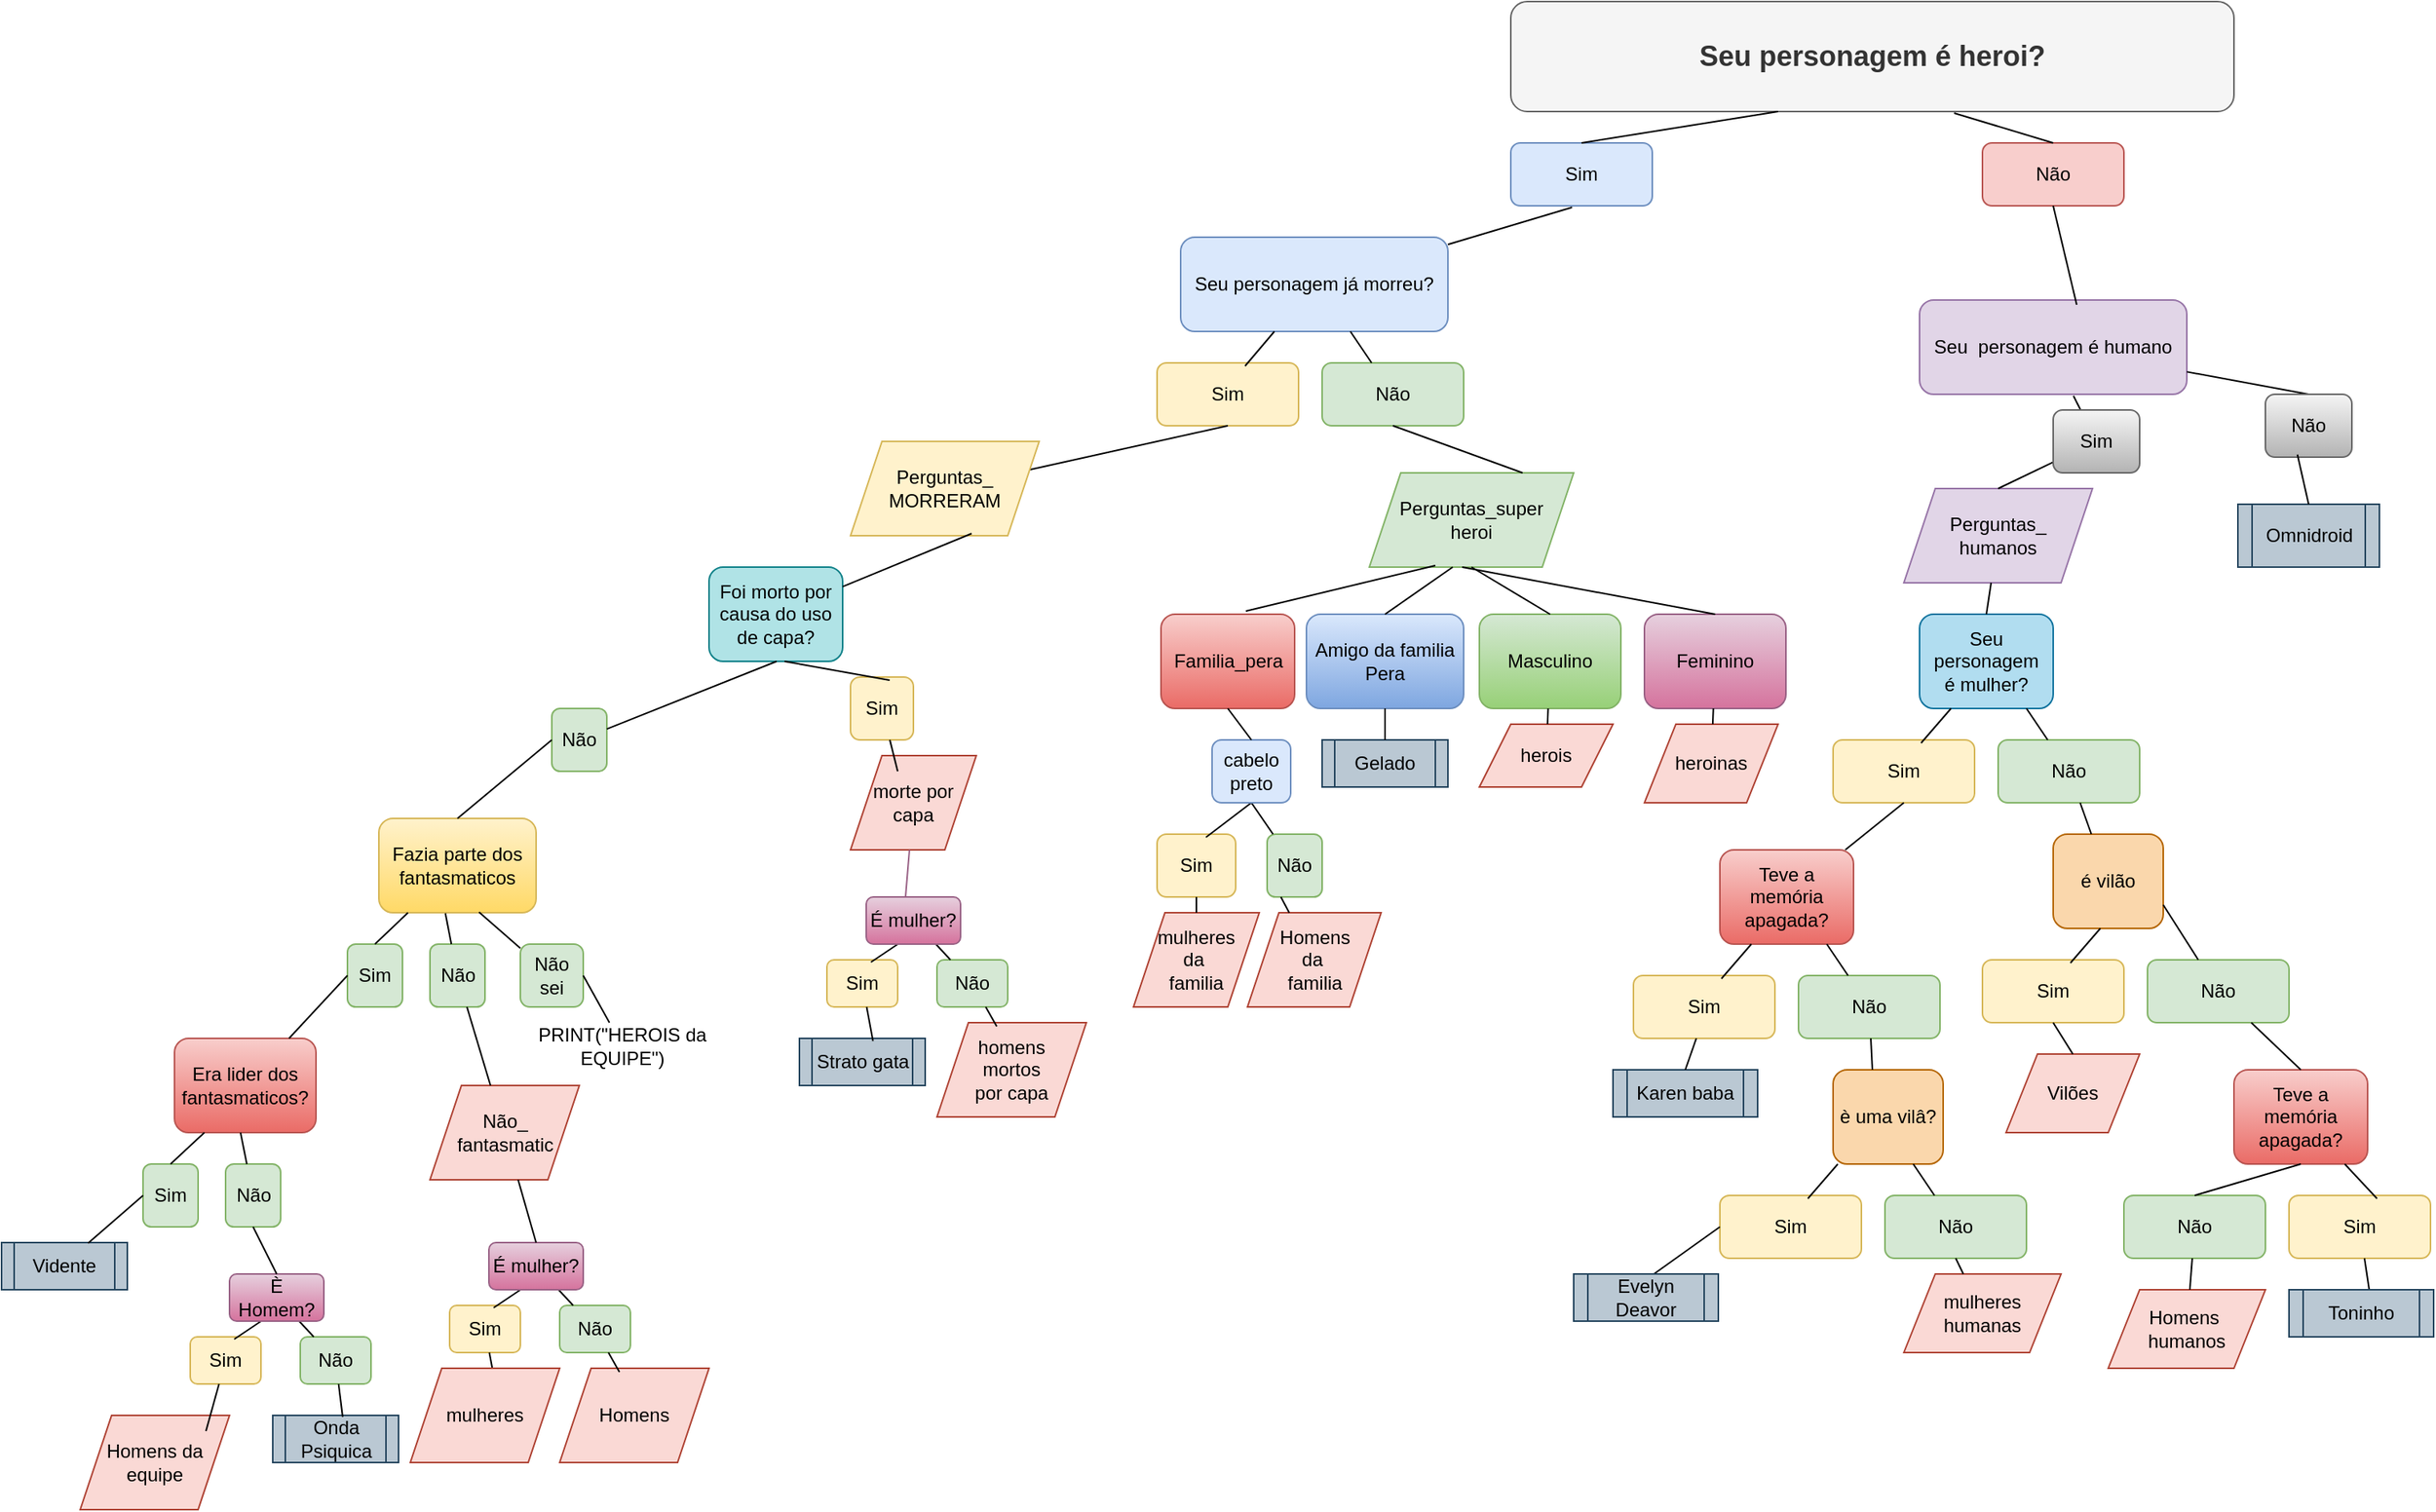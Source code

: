 <mxfile version="22.1.11" type="device">
  <diagram name="Page-1" id="yB_QhblmSE4UEMxLMI4U">
    <mxGraphModel dx="1724" dy="496" grid="1" gridSize="10" guides="1" tooltips="1" connect="1" arrows="1" fold="1" page="1" pageScale="1" pageWidth="850" pageHeight="1100" math="0" shadow="0">
      <root>
        <mxCell id="0" />
        <mxCell id="1" parent="0" />
        <mxCell id="_iIOO6hCiXQxucpZOUNH-1" value="&lt;b&gt;&lt;font style=&quot;font-size: 18px;&quot;&gt;Seu personagem é heroi?&lt;/font&gt;&lt;/b&gt;" style="rounded=1;whiteSpace=wrap;html=1;fillColor=#f5f5f5;strokeColor=#666666;fontColor=#333333;" parent="1" vertex="1">
          <mxGeometry x="250" y="30" width="460" height="70" as="geometry" />
        </mxCell>
        <mxCell id="_iIOO6hCiXQxucpZOUNH-2" value="Sim" style="rounded=1;whiteSpace=wrap;html=1;fillColor=#dae8fc;strokeColor=#6c8ebf;" parent="1" vertex="1">
          <mxGeometry x="250" y="120" width="90" height="40" as="geometry" />
        </mxCell>
        <mxCell id="_iIOO6hCiXQxucpZOUNH-4" value="" style="endArrow=none;html=1;rounded=0;exitX=0.5;exitY=0;exitDx=0;exitDy=0;" parent="1" edge="1" source="_iIOO6hCiXQxucpZOUNH-2">
          <mxGeometry width="50" height="50" relative="1" as="geometry">
            <mxPoint x="370" y="150" as="sourcePoint" />
            <mxPoint x="420" y="100" as="targetPoint" />
          </mxGeometry>
        </mxCell>
        <mxCell id="_iIOO6hCiXQxucpZOUNH-5" value="Não" style="rounded=1;whiteSpace=wrap;html=1;fillColor=#f8cecc;strokeColor=#b85450;" parent="1" vertex="1">
          <mxGeometry x="550" y="120" width="90" height="40" as="geometry" />
        </mxCell>
        <mxCell id="_iIOO6hCiXQxucpZOUNH-6" value="" style="endArrow=none;html=1;rounded=0;entryX=0.613;entryY=1.014;entryDx=0;entryDy=0;entryPerimeter=0;exitX=0.5;exitY=0;exitDx=0;exitDy=0;" parent="1" target="_iIOO6hCiXQxucpZOUNH-1" edge="1" source="_iIOO6hCiXQxucpZOUNH-5">
          <mxGeometry width="50" height="50" relative="1" as="geometry">
            <mxPoint x="640" y="150" as="sourcePoint" />
            <mxPoint x="569.999" y="90" as="targetPoint" />
          </mxGeometry>
        </mxCell>
        <mxCell id="_iIOO6hCiXQxucpZOUNH-7" value="Seu personagem já morreu?" style="rounded=1;whiteSpace=wrap;html=1;fillColor=#dae8fc;strokeColor=#6c8ebf;" parent="1" vertex="1">
          <mxGeometry x="40" y="180" width="170" height="60" as="geometry" />
        </mxCell>
        <mxCell id="_iIOO6hCiXQxucpZOUNH-13" value="Sim" style="rounded=1;whiteSpace=wrap;html=1;fillColor=#fff2cc;strokeColor=#d6b656;" parent="1" vertex="1">
          <mxGeometry x="25" y="260" width="90" height="40" as="geometry" />
        </mxCell>
        <mxCell id="_iIOO6hCiXQxucpZOUNH-14" value="" style="endArrow=none;html=1;rounded=0;exitX=0.622;exitY=0.05;exitDx=0;exitDy=0;exitPerimeter=0;" parent="1" edge="1" target="_iIOO6hCiXQxucpZOUNH-7" source="_iIOO6hCiXQxucpZOUNH-13">
          <mxGeometry width="50" height="50" relative="1" as="geometry">
            <mxPoint x="120" y="360" as="sourcePoint" />
            <mxPoint x="170" y="310" as="targetPoint" />
          </mxGeometry>
        </mxCell>
        <mxCell id="_iIOO6hCiXQxucpZOUNH-15" value="Não" style="rounded=1;whiteSpace=wrap;html=1;fillColor=#d5e8d4;strokeColor=#82b366;" parent="1" vertex="1">
          <mxGeometry x="130" y="260" width="90" height="40" as="geometry" />
        </mxCell>
        <mxCell id="_iIOO6hCiXQxucpZOUNH-16" value="" style="endArrow=none;html=1;rounded=0;entryX=0.635;entryY=1;entryDx=0;entryDy=0;entryPerimeter=0;" parent="1" edge="1" target="_iIOO6hCiXQxucpZOUNH-7" source="_iIOO6hCiXQxucpZOUNH-15">
          <mxGeometry width="50" height="50" relative="1" as="geometry">
            <mxPoint x="280" y="360" as="sourcePoint" />
            <mxPoint x="204" y="310" as="targetPoint" />
          </mxGeometry>
        </mxCell>
        <mxCell id="_iIOO6hCiXQxucpZOUNH-18" value="" style="endArrow=none;html=1;rounded=0;entryX=0.433;entryY=1.025;entryDx=0;entryDy=0;entryPerimeter=0;" parent="1" target="_iIOO6hCiXQxucpZOUNH-2" edge="1" source="_iIOO6hCiXQxucpZOUNH-7">
          <mxGeometry width="50" height="50" relative="1" as="geometry">
            <mxPoint x="210" y="250" as="sourcePoint" />
            <mxPoint x="290" y="200" as="targetPoint" />
          </mxGeometry>
        </mxCell>
        <mxCell id="_iIOO6hCiXQxucpZOUNH-19" value="Seu&amp;nbsp; personagem é humano" style="rounded=1;whiteSpace=wrap;html=1;fillColor=#e1d5e7;strokeColor=#9673a6;" parent="1" vertex="1">
          <mxGeometry x="510" y="220" width="170" height="60" as="geometry" />
        </mxCell>
        <mxCell id="_iIOO6hCiXQxucpZOUNH-23" value="" style="endArrow=none;html=1;rounded=0;exitX=0.5;exitY=0;exitDx=0;exitDy=0;" parent="1" edge="1" target="_iIOO6hCiXQxucpZOUNH-19" source="_iIOO6hCiXQxucpZOUNH-22">
          <mxGeometry width="50" height="50" relative="1" as="geometry">
            <mxPoint x="696" y="330" as="sourcePoint" />
            <mxPoint x="620" y="280" as="targetPoint" />
          </mxGeometry>
        </mxCell>
        <mxCell id="_iIOO6hCiXQxucpZOUNH-24" value="" style="endArrow=none;html=1;rounded=0;entryX=0.5;entryY=1;entryDx=0;entryDy=0;exitX=0.588;exitY=0.05;exitDx=0;exitDy=0;exitPerimeter=0;" parent="1" target="_iIOO6hCiXQxucpZOUNH-5" edge="1" source="_iIOO6hCiXQxucpZOUNH-19">
          <mxGeometry width="50" height="50" relative="1" as="geometry">
            <mxPoint x="670" y="250" as="sourcePoint" />
            <mxPoint x="809" y="191" as="targetPoint" />
          </mxGeometry>
        </mxCell>
        <mxCell id="_iIOO6hCiXQxucpZOUNH-26" value="Perguntas_super&lt;br&gt;heroi" style="shape=parallelogram;perimeter=parallelogramPerimeter;whiteSpace=wrap;html=1;fixedSize=1;fillColor=#d5e8d4;strokeColor=#82b366;" parent="1" vertex="1">
          <mxGeometry x="160" y="330" width="130" height="60" as="geometry" />
        </mxCell>
        <mxCell id="_iIOO6hCiXQxucpZOUNH-27" value="" style="endArrow=none;html=1;rounded=0;entryX=0.5;entryY=1;entryDx=0;entryDy=0;" parent="1" target="_iIOO6hCiXQxucpZOUNH-13" edge="1" source="_iIOO6hCiXQxucpZOUNH-25">
          <mxGeometry width="50" height="50" relative="1" as="geometry">
            <mxPoint x="80" y="420" as="sourcePoint" />
            <mxPoint x="130" y="370" as="targetPoint" />
          </mxGeometry>
        </mxCell>
        <mxCell id="_iIOO6hCiXQxucpZOUNH-29" value="" style="endArrow=none;html=1;rounded=0;entryX=0.5;entryY=1;entryDx=0;entryDy=0;exitX=0.75;exitY=0;exitDx=0;exitDy=0;" parent="1" source="_iIOO6hCiXQxucpZOUNH-26" target="_iIOO6hCiXQxucpZOUNH-15" edge="1">
          <mxGeometry width="50" height="50" relative="1" as="geometry">
            <mxPoint x="90" y="430" as="sourcePoint" />
            <mxPoint x="115" y="410" as="targetPoint" />
          </mxGeometry>
        </mxCell>
        <mxCell id="_iIOO6hCiXQxucpZOUNH-44" value="Perguntas_&lt;br&gt;humanos" style="shape=parallelogram;perimeter=parallelogramPerimeter;whiteSpace=wrap;html=1;fixedSize=1;fillColor=#e1d5e7;strokeColor=#9673a6;" parent="1" vertex="1">
          <mxGeometry x="500" y="340" width="120" height="60" as="geometry" />
        </mxCell>
        <mxCell id="_iIOO6hCiXQxucpZOUNH-45" value="" style="endArrow=none;html=1;rounded=0;exitX=0.5;exitY=0;exitDx=0;exitDy=0;" parent="1" target="qma_3xTh6tT7LOHASFIu-76" edge="1" source="_iIOO6hCiXQxucpZOUNH-44">
          <mxGeometry width="50" height="50" relative="1" as="geometry">
            <mxPoint x="570" y="320" as="sourcePoint" />
            <mxPoint x="595" y="330" as="targetPoint" />
          </mxGeometry>
        </mxCell>
        <mxCell id="_iIOO6hCiXQxucpZOUNH-50" value="Familia_pera" style="rounded=1;whiteSpace=wrap;html=1;fillColor=#f8cecc;strokeColor=#b85450;gradientColor=#ea6b66;" parent="1" vertex="1">
          <mxGeometry x="27.5" y="420" width="85" height="60" as="geometry" />
        </mxCell>
        <mxCell id="_iIOO6hCiXQxucpZOUNH-51" value="Masculino" style="rounded=1;whiteSpace=wrap;html=1;fillColor=#d5e8d4;gradientColor=#97d077;strokeColor=#82b366;" parent="1" vertex="1">
          <mxGeometry x="230" y="420" width="90" height="60" as="geometry" />
        </mxCell>
        <mxCell id="_iIOO6hCiXQxucpZOUNH-52" value="Amigo da familia&lt;br&gt;Pera" style="rounded=1;whiteSpace=wrap;html=1;fillColor=#dae8fc;gradientColor=#7ea6e0;strokeColor=#6c8ebf;" parent="1" vertex="1">
          <mxGeometry x="120" y="420" width="100" height="60" as="geometry" />
        </mxCell>
        <mxCell id="_iIOO6hCiXQxucpZOUNH-53" value="Feminino" style="rounded=1;whiteSpace=wrap;html=1;fillColor=#e6d0de;gradientColor=#d5739d;strokeColor=#996185;" parent="1" vertex="1">
          <mxGeometry x="335" y="420" width="90" height="60" as="geometry" />
        </mxCell>
        <mxCell id="_iIOO6hCiXQxucpZOUNH-54" value="" style="endArrow=none;html=1;rounded=0;exitX=0.635;exitY=-0.033;exitDx=0;exitDy=0;exitPerimeter=0;entryX=0.323;entryY=0.983;entryDx=0;entryDy=0;entryPerimeter=0;" parent="1" source="_iIOO6hCiXQxucpZOUNH-50" target="_iIOO6hCiXQxucpZOUNH-26" edge="1">
          <mxGeometry width="50" height="50" relative="1" as="geometry">
            <mxPoint x="250" y="520" as="sourcePoint" />
            <mxPoint x="240" y="480" as="targetPoint" />
          </mxGeometry>
        </mxCell>
        <mxCell id="_iIOO6hCiXQxucpZOUNH-55" value="" style="endArrow=none;html=1;rounded=0;exitX=0.5;exitY=0;exitDx=0;exitDy=0;entryX=0.408;entryY=1;entryDx=0;entryDy=0;entryPerimeter=0;" parent="1" source="_iIOO6hCiXQxucpZOUNH-52" target="_iIOO6hCiXQxucpZOUNH-26" edge="1">
          <mxGeometry width="50" height="50" relative="1" as="geometry">
            <mxPoint x="79" y="528" as="sourcePoint" />
            <mxPoint x="230" y="390" as="targetPoint" />
          </mxGeometry>
        </mxCell>
        <mxCell id="_iIOO6hCiXQxucpZOUNH-56" value="" style="endArrow=none;html=1;rounded=0;exitX=0.5;exitY=0;exitDx=0;exitDy=0;entryX=0.5;entryY=1;entryDx=0;entryDy=0;" parent="1" source="_iIOO6hCiXQxucpZOUNH-51" target="_iIOO6hCiXQxucpZOUNH-26" edge="1">
          <mxGeometry width="50" height="50" relative="1" as="geometry">
            <mxPoint x="89" y="538" as="sourcePoint" />
            <mxPoint x="264" y="501" as="targetPoint" />
          </mxGeometry>
        </mxCell>
        <mxCell id="_iIOO6hCiXQxucpZOUNH-57" value="" style="endArrow=none;html=1;rounded=0;exitX=0.5;exitY=0;exitDx=0;exitDy=0;entryX=0.454;entryY=1;entryDx=0;entryDy=0;entryPerimeter=0;" parent="1" source="_iIOO6hCiXQxucpZOUNH-53" target="_iIOO6hCiXQxucpZOUNH-26" edge="1">
          <mxGeometry width="50" height="50" relative="1" as="geometry">
            <mxPoint x="99" y="548" as="sourcePoint" />
            <mxPoint x="274" y="511" as="targetPoint" />
          </mxGeometry>
        </mxCell>
        <mxCell id="_iIOO6hCiXQxucpZOUNH-25" value="Perguntas_&lt;br&gt;MORRERAM" style="shape=parallelogram;perimeter=parallelogramPerimeter;whiteSpace=wrap;html=1;fixedSize=1;fillColor=#fff2cc;strokeColor=#d6b656;" parent="1" vertex="1">
          <mxGeometry x="-170" y="310" width="120" height="60" as="geometry" />
        </mxCell>
        <mxCell id="qma_3xTh6tT7LOHASFIu-3" value="" style="endArrow=none;html=1;rounded=0;entryX=0.576;entryY=1.017;entryDx=0;entryDy=0;entryPerimeter=0;" edge="1" parent="1" source="qma_3xTh6tT7LOHASFIu-76" target="_iIOO6hCiXQxucpZOUNH-19">
          <mxGeometry width="50" height="50" relative="1" as="geometry">
            <mxPoint x="696" y="330" as="sourcePoint" />
            <mxPoint x="620" y="280" as="targetPoint" />
          </mxGeometry>
        </mxCell>
        <mxCell id="_iIOO6hCiXQxucpZOUNH-22" value="Não" style="rounded=1;whiteSpace=wrap;html=1;fillColor=#f5f5f5;strokeColor=#666666;gradientColor=#b3b3b3;" parent="1" vertex="1">
          <mxGeometry x="730" y="280" width="55" height="40" as="geometry" />
        </mxCell>
        <mxCell id="qma_3xTh6tT7LOHASFIu-4" value="Sim" style="rounded=1;whiteSpace=wrap;html=1;fillColor=#fff2cc;strokeColor=#d6b656;" vertex="1" parent="1">
          <mxGeometry x="25" y="560" width="50" height="40" as="geometry" />
        </mxCell>
        <mxCell id="qma_3xTh6tT7LOHASFIu-5" value="" style="endArrow=none;html=1;rounded=0;exitX=0.622;exitY=0.05;exitDx=0;exitDy=0;exitPerimeter=0;entryX=0.5;entryY=1;entryDx=0;entryDy=0;" edge="1" parent="1" source="qma_3xTh6tT7LOHASFIu-4" target="qma_3xTh6tT7LOHASFIu-8">
          <mxGeometry width="50" height="50" relative="1" as="geometry">
            <mxPoint x="95" y="650" as="sourcePoint" />
            <mxPoint x="70" y="550" as="targetPoint" />
          </mxGeometry>
        </mxCell>
        <mxCell id="qma_3xTh6tT7LOHASFIu-6" value="Não" style="rounded=1;whiteSpace=wrap;html=1;fillColor=#d5e8d4;strokeColor=#82b366;" vertex="1" parent="1">
          <mxGeometry x="95" y="560" width="35" height="40" as="geometry" />
        </mxCell>
        <mxCell id="qma_3xTh6tT7LOHASFIu-7" value="" style="endArrow=none;html=1;rounded=0;entryX=0.5;entryY=1;entryDx=0;entryDy=0;" edge="1" parent="1" source="qma_3xTh6tT7LOHASFIu-6" target="qma_3xTh6tT7LOHASFIu-8">
          <mxGeometry width="50" height="50" relative="1" as="geometry">
            <mxPoint x="255" y="650" as="sourcePoint" />
            <mxPoint x="110" y="550" as="targetPoint" />
          </mxGeometry>
        </mxCell>
        <mxCell id="qma_3xTh6tT7LOHASFIu-8" value="cabelo preto" style="rounded=1;whiteSpace=wrap;html=1;fillColor=#dae8fc;strokeColor=#6c8ebf;" vertex="1" parent="1">
          <mxGeometry x="60" y="500" width="50" height="40" as="geometry" />
        </mxCell>
        <mxCell id="qma_3xTh6tT7LOHASFIu-10" value="" style="endArrow=none;html=1;rounded=0;exitX=0.5;exitY=0;exitDx=0;exitDy=0;entryX=0.5;entryY=1;entryDx=0;entryDy=0;" edge="1" parent="1" source="qma_3xTh6tT7LOHASFIu-8" target="_iIOO6hCiXQxucpZOUNH-50">
          <mxGeometry width="50" height="50" relative="1" as="geometry">
            <mxPoint x="400" y="470" as="sourcePoint" />
            <mxPoint x="450" y="420" as="targetPoint" />
          </mxGeometry>
        </mxCell>
        <mxCell id="qma_3xTh6tT7LOHASFIu-12" value="Omnidroid" style="shape=process;whiteSpace=wrap;html=1;backgroundOutline=1;fillColor=#bac8d3;strokeColor=#23445d;" vertex="1" parent="1">
          <mxGeometry x="712.5" y="350" width="90" height="40" as="geometry" />
        </mxCell>
        <mxCell id="qma_3xTh6tT7LOHASFIu-13" value="" style="endArrow=none;html=1;rounded=0;entryX=0.37;entryY=0.96;entryDx=0;entryDy=0;entryPerimeter=0;exitX=0.5;exitY=0;exitDx=0;exitDy=0;" edge="1" parent="1" source="qma_3xTh6tT7LOHASFIu-12" target="_iIOO6hCiXQxucpZOUNH-22">
          <mxGeometry width="50" height="50" relative="1" as="geometry">
            <mxPoint x="400" y="470" as="sourcePoint" />
            <mxPoint x="450" y="420" as="targetPoint" />
          </mxGeometry>
        </mxCell>
        <mxCell id="qma_3xTh6tT7LOHASFIu-14" value="Gelado" style="shape=process;whiteSpace=wrap;html=1;backgroundOutline=1;fillColor=#bac8d3;strokeColor=#23445d;" vertex="1" parent="1">
          <mxGeometry x="130" y="500" width="80" height="30" as="geometry" />
        </mxCell>
        <mxCell id="qma_3xTh6tT7LOHASFIu-15" value="" style="endArrow=none;html=1;rounded=0;exitX=0.5;exitY=0;exitDx=0;exitDy=0;" edge="1" parent="1" source="qma_3xTh6tT7LOHASFIu-14" target="_iIOO6hCiXQxucpZOUNH-52">
          <mxGeometry width="50" height="50" relative="1" as="geometry">
            <mxPoint x="400" y="500" as="sourcePoint" />
            <mxPoint x="450" y="450" as="targetPoint" />
          </mxGeometry>
        </mxCell>
        <mxCell id="qma_3xTh6tT7LOHASFIu-16" value="Homens&lt;br&gt;da&amp;nbsp;&lt;br&gt;familia" style="shape=parallelogram;perimeter=parallelogramPerimeter;whiteSpace=wrap;html=1;fixedSize=1;fillColor=#fad9d5;strokeColor=#ae4132;" vertex="1" parent="1">
          <mxGeometry x="82.5" y="610" width="85" height="60" as="geometry" />
        </mxCell>
        <mxCell id="qma_3xTh6tT7LOHASFIu-17" value="mulheres &lt;br&gt;da&amp;nbsp;&lt;br&gt;familia" style="shape=parallelogram;perimeter=parallelogramPerimeter;whiteSpace=wrap;html=1;fixedSize=1;fillColor=#fad9d5;strokeColor=#ae4132;" vertex="1" parent="1">
          <mxGeometry x="10" y="610" width="80" height="60" as="geometry" />
        </mxCell>
        <mxCell id="qma_3xTh6tT7LOHASFIu-18" value="" style="endArrow=none;html=1;rounded=0;" edge="1" parent="1" source="qma_3xTh6tT7LOHASFIu-17" target="qma_3xTh6tT7LOHASFIu-4">
          <mxGeometry width="50" height="50" relative="1" as="geometry">
            <mxPoint x="400" y="740" as="sourcePoint" />
            <mxPoint x="450" y="690" as="targetPoint" />
          </mxGeometry>
        </mxCell>
        <mxCell id="qma_3xTh6tT7LOHASFIu-21" value="" style="endArrow=none;html=1;rounded=0;entryX=0.25;entryY=1;entryDx=0;entryDy=0;" edge="1" parent="1" source="qma_3xTh6tT7LOHASFIu-16" target="qma_3xTh6tT7LOHASFIu-6">
          <mxGeometry width="50" height="50" relative="1" as="geometry">
            <mxPoint x="57" y="670" as="sourcePoint" />
            <mxPoint x="56" y="640" as="targetPoint" />
          </mxGeometry>
        </mxCell>
        <mxCell id="qma_3xTh6tT7LOHASFIu-22" value="herois" style="shape=parallelogram;perimeter=parallelogramPerimeter;whiteSpace=wrap;html=1;fixedSize=1;fillColor=#fad9d5;strokeColor=#ae4132;" vertex="1" parent="1">
          <mxGeometry x="230" y="490" width="85" height="40" as="geometry" />
        </mxCell>
        <mxCell id="qma_3xTh6tT7LOHASFIu-23" value="heroinas" style="shape=parallelogram;perimeter=parallelogramPerimeter;whiteSpace=wrap;html=1;fixedSize=1;fillColor=#fad9d5;strokeColor=#ae4132;" vertex="1" parent="1">
          <mxGeometry x="335" y="490" width="85" height="50" as="geometry" />
        </mxCell>
        <mxCell id="qma_3xTh6tT7LOHASFIu-28" value="" style="endArrow=none;html=1;rounded=0;" edge="1" parent="1" source="_iIOO6hCiXQxucpZOUNH-51" target="qma_3xTh6tT7LOHASFIu-22">
          <mxGeometry width="50" height="50" relative="1" as="geometry">
            <mxPoint x="400" y="500" as="sourcePoint" />
            <mxPoint x="450" y="450" as="targetPoint" />
          </mxGeometry>
        </mxCell>
        <mxCell id="qma_3xTh6tT7LOHASFIu-30" value="" style="endArrow=none;html=1;rounded=0;" edge="1" parent="1" source="qma_3xTh6tT7LOHASFIu-23" target="_iIOO6hCiXQxucpZOUNH-53">
          <mxGeometry width="50" height="50" relative="1" as="geometry">
            <mxPoint x="400" y="500" as="sourcePoint" />
            <mxPoint x="450" y="450" as="targetPoint" />
          </mxGeometry>
        </mxCell>
        <mxCell id="qma_3xTh6tT7LOHASFIu-31" value="Teve a memória apagada?" style="rounded=1;whiteSpace=wrap;html=1;fillColor=#f8cecc;strokeColor=#b85450;gradientColor=#ea6b66;" vertex="1" parent="1">
          <mxGeometry x="383" y="570" width="85" height="60" as="geometry" />
        </mxCell>
        <mxCell id="qma_3xTh6tT7LOHASFIu-32" value="é vilão" style="rounded=1;whiteSpace=wrap;html=1;fillColor=#fad7ac;strokeColor=#b46504;" vertex="1" parent="1">
          <mxGeometry x="595" y="560" width="70" height="60" as="geometry" />
        </mxCell>
        <mxCell id="qma_3xTh6tT7LOHASFIu-33" value="Seu personagem&lt;br&gt;é mulher?" style="rounded=1;whiteSpace=wrap;html=1;fillColor=#b1ddf0;strokeColor=#10739e;" vertex="1" parent="1">
          <mxGeometry x="510" y="420" width="85" height="60" as="geometry" />
        </mxCell>
        <mxCell id="qma_3xTh6tT7LOHASFIu-34" value="Sim" style="rounded=1;whiteSpace=wrap;html=1;fillColor=#fff2cc;strokeColor=#d6b656;" vertex="1" parent="1">
          <mxGeometry x="455" y="500" width="90" height="40" as="geometry" />
        </mxCell>
        <mxCell id="qma_3xTh6tT7LOHASFIu-35" value="" style="endArrow=none;html=1;rounded=0;exitX=0.622;exitY=0.05;exitDx=0;exitDy=0;exitPerimeter=0;" edge="1" parent="1" source="qma_3xTh6tT7LOHASFIu-34">
          <mxGeometry width="50" height="50" relative="1" as="geometry">
            <mxPoint x="550" y="600" as="sourcePoint" />
            <mxPoint x="530" y="480" as="targetPoint" />
          </mxGeometry>
        </mxCell>
        <mxCell id="qma_3xTh6tT7LOHASFIu-36" value="Não" style="rounded=1;whiteSpace=wrap;html=1;fillColor=#d5e8d4;strokeColor=#82b366;" vertex="1" parent="1">
          <mxGeometry x="560" y="500" width="90" height="40" as="geometry" />
        </mxCell>
        <mxCell id="qma_3xTh6tT7LOHASFIu-37" value="" style="endArrow=none;html=1;rounded=0;entryX=0.635;entryY=1;entryDx=0;entryDy=0;entryPerimeter=0;" edge="1" parent="1" source="qma_3xTh6tT7LOHASFIu-36">
          <mxGeometry width="50" height="50" relative="1" as="geometry">
            <mxPoint x="710" y="600" as="sourcePoint" />
            <mxPoint x="578" y="480" as="targetPoint" />
          </mxGeometry>
        </mxCell>
        <mxCell id="qma_3xTh6tT7LOHASFIu-38" value="" style="endArrow=none;html=1;rounded=0;exitX=0.5;exitY=0;exitDx=0;exitDy=0;" edge="1" parent="1" source="qma_3xTh6tT7LOHASFIu-33" target="_iIOO6hCiXQxucpZOUNH-44">
          <mxGeometry width="50" height="50" relative="1" as="geometry">
            <mxPoint x="400" y="500" as="sourcePoint" />
            <mxPoint x="450" y="450" as="targetPoint" />
          </mxGeometry>
        </mxCell>
        <mxCell id="qma_3xTh6tT7LOHASFIu-39" value="Teve a memória apagada?" style="rounded=1;whiteSpace=wrap;html=1;fillColor=#f8cecc;strokeColor=#b85450;gradientColor=#ea6b66;" vertex="1" parent="1">
          <mxGeometry x="710" y="710" width="85" height="60" as="geometry" />
        </mxCell>
        <mxCell id="qma_3xTh6tT7LOHASFIu-40" value="è uma vilâ?" style="rounded=1;whiteSpace=wrap;html=1;fillColor=#fad7ac;strokeColor=#b46504;" vertex="1" parent="1">
          <mxGeometry x="455" y="710" width="70" height="60" as="geometry" />
        </mxCell>
        <mxCell id="qma_3xTh6tT7LOHASFIu-41" value="" style="endArrow=none;html=1;rounded=0;entryX=0.5;entryY=1;entryDx=0;entryDy=0;" edge="1" parent="1" source="qma_3xTh6tT7LOHASFIu-31" target="qma_3xTh6tT7LOHASFIu-34">
          <mxGeometry width="50" height="50" relative="1" as="geometry">
            <mxPoint x="400" y="620" as="sourcePoint" />
            <mxPoint x="450" y="570" as="targetPoint" />
          </mxGeometry>
        </mxCell>
        <mxCell id="qma_3xTh6tT7LOHASFIu-43" value="" style="endArrow=none;html=1;rounded=0;" edge="1" parent="1" source="qma_3xTh6tT7LOHASFIu-32" target="qma_3xTh6tT7LOHASFIu-36">
          <mxGeometry width="50" height="50" relative="1" as="geometry">
            <mxPoint x="400" y="740" as="sourcePoint" />
            <mxPoint x="450" y="690" as="targetPoint" />
          </mxGeometry>
        </mxCell>
        <mxCell id="qma_3xTh6tT7LOHASFIu-45" value="Sim" style="rounded=1;whiteSpace=wrap;html=1;fillColor=#fff2cc;strokeColor=#d6b656;" vertex="1" parent="1">
          <mxGeometry x="328" y="650" width="90" height="40" as="geometry" />
        </mxCell>
        <mxCell id="qma_3xTh6tT7LOHASFIu-46" value="" style="endArrow=none;html=1;rounded=0;exitX=0.622;exitY=0.05;exitDx=0;exitDy=0;exitPerimeter=0;" edge="1" parent="1" source="qma_3xTh6tT7LOHASFIu-45">
          <mxGeometry width="50" height="50" relative="1" as="geometry">
            <mxPoint x="423" y="750" as="sourcePoint" />
            <mxPoint x="403" y="630" as="targetPoint" />
          </mxGeometry>
        </mxCell>
        <mxCell id="qma_3xTh6tT7LOHASFIu-47" value="Não" style="rounded=1;whiteSpace=wrap;html=1;fillColor=#d5e8d4;strokeColor=#82b366;" vertex="1" parent="1">
          <mxGeometry x="433" y="650" width="90" height="40" as="geometry" />
        </mxCell>
        <mxCell id="qma_3xTh6tT7LOHASFIu-48" value="" style="endArrow=none;html=1;rounded=0;entryX=0.635;entryY=1;entryDx=0;entryDy=0;entryPerimeter=0;" edge="1" parent="1" source="qma_3xTh6tT7LOHASFIu-47">
          <mxGeometry width="50" height="50" relative="1" as="geometry">
            <mxPoint x="583" y="750" as="sourcePoint" />
            <mxPoint x="451" y="630" as="targetPoint" />
          </mxGeometry>
        </mxCell>
        <mxCell id="qma_3xTh6tT7LOHASFIu-49" value="Karen baba" style="shape=process;whiteSpace=wrap;html=1;backgroundOutline=1;fillColor=#bac8d3;strokeColor=#23445d;" vertex="1" parent="1">
          <mxGeometry x="315" y="710" width="92" height="30" as="geometry" />
        </mxCell>
        <mxCell id="qma_3xTh6tT7LOHASFIu-50" value="" style="endArrow=none;html=1;rounded=0;exitX=0.5;exitY=0;exitDx=0;exitDy=0;" edge="1" parent="1" source="qma_3xTh6tT7LOHASFIu-49">
          <mxGeometry width="50" height="50" relative="1" as="geometry">
            <mxPoint x="598" y="710" as="sourcePoint" />
            <mxPoint x="368" y="690" as="targetPoint" />
          </mxGeometry>
        </mxCell>
        <mxCell id="qma_3xTh6tT7LOHASFIu-51" value="" style="endArrow=none;html=1;rounded=0;exitX=0.357;exitY=0;exitDx=0;exitDy=0;exitPerimeter=0;" edge="1" parent="1" source="qma_3xTh6tT7LOHASFIu-40" target="qma_3xTh6tT7LOHASFIu-47">
          <mxGeometry width="50" height="50" relative="1" as="geometry">
            <mxPoint x="400" y="620" as="sourcePoint" />
            <mxPoint x="450" y="570" as="targetPoint" />
          </mxGeometry>
        </mxCell>
        <mxCell id="qma_3xTh6tT7LOHASFIu-52" value="Sim" style="rounded=1;whiteSpace=wrap;html=1;fillColor=#fff2cc;strokeColor=#d6b656;" vertex="1" parent="1">
          <mxGeometry x="383" y="790" width="90" height="40" as="geometry" />
        </mxCell>
        <mxCell id="qma_3xTh6tT7LOHASFIu-53" value="" style="endArrow=none;html=1;rounded=0;exitX=0.622;exitY=0.05;exitDx=0;exitDy=0;exitPerimeter=0;" edge="1" parent="1" source="qma_3xTh6tT7LOHASFIu-52">
          <mxGeometry width="50" height="50" relative="1" as="geometry">
            <mxPoint x="478" y="890" as="sourcePoint" />
            <mxPoint x="458" y="770" as="targetPoint" />
          </mxGeometry>
        </mxCell>
        <mxCell id="qma_3xTh6tT7LOHASFIu-54" value="Não" style="rounded=1;whiteSpace=wrap;html=1;fillColor=#d5e8d4;strokeColor=#82b366;" vertex="1" parent="1">
          <mxGeometry x="488" y="790" width="90" height="40" as="geometry" />
        </mxCell>
        <mxCell id="qma_3xTh6tT7LOHASFIu-55" value="" style="endArrow=none;html=1;rounded=0;entryX=0.635;entryY=1;entryDx=0;entryDy=0;entryPerimeter=0;" edge="1" parent="1" source="qma_3xTh6tT7LOHASFIu-54">
          <mxGeometry width="50" height="50" relative="1" as="geometry">
            <mxPoint x="638" y="890" as="sourcePoint" />
            <mxPoint x="506" y="770" as="targetPoint" />
          </mxGeometry>
        </mxCell>
        <mxCell id="qma_3xTh6tT7LOHASFIu-57" value="mulheres &lt;br&gt;humanas" style="shape=parallelogram;perimeter=parallelogramPerimeter;whiteSpace=wrap;html=1;fixedSize=1;fillColor=#fad9d5;strokeColor=#ae4132;" vertex="1" parent="1">
          <mxGeometry x="500" y="840" width="100" height="50" as="geometry" />
        </mxCell>
        <mxCell id="qma_3xTh6tT7LOHASFIu-58" value="" style="endArrow=none;html=1;rounded=0;entryX=0;entryY=0.5;entryDx=0;entryDy=0;exitX=0.6;exitY=0;exitDx=0;exitDy=0;exitPerimeter=0;" edge="1" parent="1" target="qma_3xTh6tT7LOHASFIu-52">
          <mxGeometry width="50" height="50" relative="1" as="geometry">
            <mxPoint x="341" y="840" as="sourcePoint" />
            <mxPoint x="450" y="690" as="targetPoint" />
          </mxGeometry>
        </mxCell>
        <mxCell id="qma_3xTh6tT7LOHASFIu-59" value="" style="endArrow=none;html=1;rounded=0;entryX=0.5;entryY=1;entryDx=0;entryDy=0;" edge="1" parent="1" source="qma_3xTh6tT7LOHASFIu-57" target="qma_3xTh6tT7LOHASFIu-54">
          <mxGeometry width="50" height="50" relative="1" as="geometry">
            <mxPoint x="351" y="846" as="sourcePoint" />
            <mxPoint x="393" y="820" as="targetPoint" />
          </mxGeometry>
        </mxCell>
        <mxCell id="qma_3xTh6tT7LOHASFIu-60" value="Evelyn Deavor" style="shape=process;whiteSpace=wrap;html=1;backgroundOutline=1;fillColor=#bac8d3;strokeColor=#23445d;" vertex="1" parent="1">
          <mxGeometry x="290" y="840" width="92" height="30" as="geometry" />
        </mxCell>
        <mxCell id="qma_3xTh6tT7LOHASFIu-61" value="Sim" style="rounded=1;whiteSpace=wrap;html=1;fillColor=#fff2cc;strokeColor=#d6b656;" vertex="1" parent="1">
          <mxGeometry x="550" y="640" width="90" height="40" as="geometry" />
        </mxCell>
        <mxCell id="qma_3xTh6tT7LOHASFIu-62" value="" style="endArrow=none;html=1;rounded=0;exitX=0.622;exitY=0.05;exitDx=0;exitDy=0;exitPerimeter=0;" edge="1" parent="1" source="qma_3xTh6tT7LOHASFIu-61">
          <mxGeometry width="50" height="50" relative="1" as="geometry">
            <mxPoint x="645" y="740" as="sourcePoint" />
            <mxPoint x="625" y="620" as="targetPoint" />
          </mxGeometry>
        </mxCell>
        <mxCell id="qma_3xTh6tT7LOHASFIu-63" value="Não" style="rounded=1;whiteSpace=wrap;html=1;fillColor=#d5e8d4;strokeColor=#82b366;" vertex="1" parent="1">
          <mxGeometry x="655" y="640" width="90" height="40" as="geometry" />
        </mxCell>
        <mxCell id="qma_3xTh6tT7LOHASFIu-64" value="" style="endArrow=none;html=1;rounded=0;entryX=1;entryY=0.75;entryDx=0;entryDy=0;" edge="1" parent="1" source="qma_3xTh6tT7LOHASFIu-63" target="qma_3xTh6tT7LOHASFIu-32">
          <mxGeometry width="50" height="50" relative="1" as="geometry">
            <mxPoint x="805" y="740" as="sourcePoint" />
            <mxPoint x="673" y="620" as="targetPoint" />
          </mxGeometry>
        </mxCell>
        <mxCell id="qma_3xTh6tT7LOHASFIu-65" value="Vilões" style="shape=parallelogram;perimeter=parallelogramPerimeter;whiteSpace=wrap;html=1;fixedSize=1;fillColor=#fad9d5;strokeColor=#ae4132;" vertex="1" parent="1">
          <mxGeometry x="565" y="700" width="85" height="50" as="geometry" />
        </mxCell>
        <mxCell id="qma_3xTh6tT7LOHASFIu-66" value="" style="endArrow=none;html=1;rounded=0;entryX=0.5;entryY=1;entryDx=0;entryDy=0;exitX=0.5;exitY=0;exitDx=0;exitDy=0;" edge="1" parent="1" source="qma_3xTh6tT7LOHASFIu-65" target="qma_3xTh6tT7LOHASFIu-61">
          <mxGeometry width="50" height="50" relative="1" as="geometry">
            <mxPoint x="400" y="740" as="sourcePoint" />
            <mxPoint x="450" y="690" as="targetPoint" />
          </mxGeometry>
        </mxCell>
        <mxCell id="qma_3xTh6tT7LOHASFIu-67" value="" style="endArrow=none;html=1;rounded=0;exitX=0.5;exitY=0;exitDx=0;exitDy=0;" edge="1" parent="1" source="qma_3xTh6tT7LOHASFIu-39" target="qma_3xTh6tT7LOHASFIu-63">
          <mxGeometry width="50" height="50" relative="1" as="geometry">
            <mxPoint x="618" y="710" as="sourcePoint" />
            <mxPoint x="605" y="690" as="targetPoint" />
          </mxGeometry>
        </mxCell>
        <mxCell id="qma_3xTh6tT7LOHASFIu-68" value="Sim" style="rounded=1;whiteSpace=wrap;html=1;fillColor=#fff2cc;strokeColor=#d6b656;" vertex="1" parent="1">
          <mxGeometry x="745" y="790" width="90" height="40" as="geometry" />
        </mxCell>
        <mxCell id="qma_3xTh6tT7LOHASFIu-69" value="" style="endArrow=none;html=1;rounded=0;exitX=0.622;exitY=0.05;exitDx=0;exitDy=0;exitPerimeter=0;" edge="1" parent="1" source="qma_3xTh6tT7LOHASFIu-68" target="qma_3xTh6tT7LOHASFIu-39">
          <mxGeometry width="50" height="50" relative="1" as="geometry">
            <mxPoint x="750" y="900" as="sourcePoint" />
            <mxPoint x="730" y="780" as="targetPoint" />
          </mxGeometry>
        </mxCell>
        <mxCell id="qma_3xTh6tT7LOHASFIu-70" value="Não" style="rounded=1;whiteSpace=wrap;html=1;fillColor=#d5e8d4;strokeColor=#82b366;" vertex="1" parent="1">
          <mxGeometry x="640" y="790" width="90" height="40" as="geometry" />
        </mxCell>
        <mxCell id="qma_3xTh6tT7LOHASFIu-71" value="" style="endArrow=none;html=1;rounded=0;exitX=0.5;exitY=0;exitDx=0;exitDy=0;entryX=0.5;entryY=1;entryDx=0;entryDy=0;" edge="1" parent="1" source="qma_3xTh6tT7LOHASFIu-70" target="qma_3xTh6tT7LOHASFIu-39">
          <mxGeometry width="50" height="50" relative="1" as="geometry">
            <mxPoint x="721" y="812" as="sourcePoint" />
            <mxPoint x="740" y="790" as="targetPoint" />
          </mxGeometry>
        </mxCell>
        <mxCell id="qma_3xTh6tT7LOHASFIu-72" value="" style="endArrow=none;html=1;rounded=0;exitX=0.6;exitY=0;exitDx=0;exitDy=0;exitPerimeter=0;" edge="1" parent="1" target="qma_3xTh6tT7LOHASFIu-68">
          <mxGeometry width="50" height="50" relative="1" as="geometry">
            <mxPoint x="796" y="850" as="sourcePoint" />
            <mxPoint x="838" y="820" as="targetPoint" />
          </mxGeometry>
        </mxCell>
        <mxCell id="qma_3xTh6tT7LOHASFIu-73" value="Toninho" style="shape=process;whiteSpace=wrap;html=1;backgroundOutline=1;fillColor=#bac8d3;strokeColor=#23445d;" vertex="1" parent="1">
          <mxGeometry x="745" y="850" width="92" height="30" as="geometry" />
        </mxCell>
        <mxCell id="qma_3xTh6tT7LOHASFIu-74" value="Homens&amp;nbsp;&lt;br&gt;humanos" style="shape=parallelogram;perimeter=parallelogramPerimeter;whiteSpace=wrap;html=1;fixedSize=1;fillColor=#fad9d5;strokeColor=#ae4132;" vertex="1" parent="1">
          <mxGeometry x="630" y="850" width="100" height="50" as="geometry" />
        </mxCell>
        <mxCell id="qma_3xTh6tT7LOHASFIu-75" value="" style="endArrow=none;html=1;rounded=0;" edge="1" parent="1" source="qma_3xTh6tT7LOHASFIu-74" target="qma_3xTh6tT7LOHASFIu-70">
          <mxGeometry width="50" height="50" relative="1" as="geometry">
            <mxPoint x="620" y="740" as="sourcePoint" />
            <mxPoint x="670" y="690" as="targetPoint" />
          </mxGeometry>
        </mxCell>
        <mxCell id="qma_3xTh6tT7LOHASFIu-76" value="Sim" style="rounded=1;whiteSpace=wrap;html=1;fillColor=#f5f5f5;strokeColor=#666666;gradientColor=#b3b3b3;" vertex="1" parent="1">
          <mxGeometry x="595" y="290" width="55" height="40" as="geometry" />
        </mxCell>
        <mxCell id="qma_3xTh6tT7LOHASFIu-80" value="Foi morto por causa do uso de capa?" style="rounded=1;whiteSpace=wrap;html=1;fillColor=#b0e3e6;strokeColor=#0e8088;" vertex="1" parent="1">
          <mxGeometry x="-260" y="390" width="85" height="60" as="geometry" />
        </mxCell>
        <mxCell id="qma_3xTh6tT7LOHASFIu-82" value="Sim" style="rounded=1;whiteSpace=wrap;html=1;fillColor=#fff2cc;strokeColor=#d6b656;" vertex="1" parent="1">
          <mxGeometry x="-170" y="460" width="40" height="40" as="geometry" />
        </mxCell>
        <mxCell id="qma_3xTh6tT7LOHASFIu-83" value="" style="endArrow=none;html=1;rounded=0;exitX=0.622;exitY=0.05;exitDx=0;exitDy=0;exitPerimeter=0;" edge="1" parent="1" source="qma_3xTh6tT7LOHASFIu-82">
          <mxGeometry width="50" height="50" relative="1" as="geometry">
            <mxPoint x="-240" y="570" as="sourcePoint" />
            <mxPoint x="-212" y="450" as="targetPoint" />
          </mxGeometry>
        </mxCell>
        <mxCell id="qma_3xTh6tT7LOHASFIu-84" value="Não" style="rounded=1;whiteSpace=wrap;html=1;fillColor=#d5e8d4;strokeColor=#82b366;" vertex="1" parent="1">
          <mxGeometry x="-360" y="480" width="35" height="40" as="geometry" />
        </mxCell>
        <mxCell id="qma_3xTh6tT7LOHASFIu-85" value="" style="endArrow=none;html=1;rounded=0;" edge="1" parent="1" source="qma_3xTh6tT7LOHASFIu-84">
          <mxGeometry width="50" height="50" relative="1" as="geometry">
            <mxPoint x="-80" y="570" as="sourcePoint" />
            <mxPoint x="-217" y="450" as="targetPoint" />
          </mxGeometry>
        </mxCell>
        <mxCell id="qma_3xTh6tT7LOHASFIu-86" value="" style="endArrow=none;html=1;rounded=0;entryX=0.642;entryY=0.977;entryDx=0;entryDy=0;entryPerimeter=0;" edge="1" parent="1" source="qma_3xTh6tT7LOHASFIu-80" target="_iIOO6hCiXQxucpZOUNH-25">
          <mxGeometry width="50" height="50" relative="1" as="geometry">
            <mxPoint x="-80" y="450" as="sourcePoint" />
            <mxPoint x="-30" y="400" as="targetPoint" />
          </mxGeometry>
        </mxCell>
        <mxCell id="qma_3xTh6tT7LOHASFIu-89" value="morte por capa" style="shape=parallelogram;perimeter=parallelogramPerimeter;whiteSpace=wrap;html=1;fixedSize=1;fillColor=#fad9d5;strokeColor=#ae4132;" vertex="1" parent="1">
          <mxGeometry x="-170" y="510" width="80" height="60" as="geometry" />
        </mxCell>
        <mxCell id="qma_3xTh6tT7LOHASFIu-90" value="Sim" style="rounded=1;whiteSpace=wrap;html=1;fillColor=#fff2cc;strokeColor=#d6b656;" vertex="1" parent="1">
          <mxGeometry x="-185" y="640" width="45" height="30" as="geometry" />
        </mxCell>
        <mxCell id="qma_3xTh6tT7LOHASFIu-91" value="" style="endArrow=none;html=1;rounded=0;exitX=0.622;exitY=0.05;exitDx=0;exitDy=0;exitPerimeter=0;entryX=0.5;entryY=1;entryDx=0;entryDy=0;" edge="1" parent="1" source="qma_3xTh6tT7LOHASFIu-90">
          <mxGeometry width="50" height="50" relative="1" as="geometry">
            <mxPoint x="-115" y="730" as="sourcePoint" />
            <mxPoint x="-125" y="620" as="targetPoint" />
          </mxGeometry>
        </mxCell>
        <mxCell id="qma_3xTh6tT7LOHASFIu-92" value="Não" style="rounded=1;whiteSpace=wrap;html=1;fillColor=#d5e8d4;strokeColor=#82b366;" vertex="1" parent="1">
          <mxGeometry x="-115" y="640" width="45" height="30" as="geometry" />
        </mxCell>
        <mxCell id="qma_3xTh6tT7LOHASFIu-93" value="" style="endArrow=none;html=1;rounded=0;entryX=0.5;entryY=1;entryDx=0;entryDy=0;" edge="1" parent="1" source="qma_3xTh6tT7LOHASFIu-92">
          <mxGeometry width="50" height="50" relative="1" as="geometry">
            <mxPoint x="45" y="730" as="sourcePoint" />
            <mxPoint x="-125" y="620" as="targetPoint" />
          </mxGeometry>
        </mxCell>
        <mxCell id="qma_3xTh6tT7LOHASFIu-94" value="É mulher?" style="rounded=1;whiteSpace=wrap;html=1;fillColor=#e6d0de;gradientColor=#d5739d;strokeColor=#996185;" vertex="1" parent="1">
          <mxGeometry x="-160" y="600" width="60" height="30" as="geometry" />
        </mxCell>
        <mxCell id="qma_3xTh6tT7LOHASFIu-95" value="" style="endArrow=none;html=1;rounded=0;exitX=0.417;exitY=-0.011;exitDx=0;exitDy=0;exitPerimeter=0;fillColor=#e6d0de;strokeColor=#996185;gradientColor=#d5739d;" edge="1" parent="1" source="qma_3xTh6tT7LOHASFIu-94" target="qma_3xTh6tT7LOHASFIu-89">
          <mxGeometry width="50" height="50" relative="1" as="geometry">
            <mxPoint x="-150" y="590" as="sourcePoint" />
            <mxPoint x="-100" y="540" as="targetPoint" />
          </mxGeometry>
        </mxCell>
        <mxCell id="qma_3xTh6tT7LOHASFIu-101" value="Strato gata" style="shape=process;whiteSpace=wrap;html=1;backgroundOutline=1;fillColor=#bac8d3;strokeColor=#23445d;" vertex="1" parent="1">
          <mxGeometry x="-202.5" y="690" width="80" height="30" as="geometry" />
        </mxCell>
        <mxCell id="qma_3xTh6tT7LOHASFIu-102" value="" style="endArrow=none;html=1;rounded=0;exitX=0.585;exitY=0.056;exitDx=0;exitDy=0;exitPerimeter=0;" edge="1" parent="1" source="qma_3xTh6tT7LOHASFIu-101" target="qma_3xTh6tT7LOHASFIu-90">
          <mxGeometry width="50" height="50" relative="1" as="geometry">
            <mxPoint x="-100" y="670" as="sourcePoint" />
            <mxPoint x="-50" y="620" as="targetPoint" />
          </mxGeometry>
        </mxCell>
        <mxCell id="qma_3xTh6tT7LOHASFIu-103" value="homens &lt;br&gt;mortos &lt;br&gt;por capa" style="shape=parallelogram;perimeter=parallelogramPerimeter;whiteSpace=wrap;html=1;fixedSize=1;fillColor=#fad9d5;strokeColor=#ae4132;" vertex="1" parent="1">
          <mxGeometry x="-115" y="680" width="95" height="60" as="geometry" />
        </mxCell>
        <mxCell id="qma_3xTh6tT7LOHASFIu-104" value="" style="endArrow=none;html=1;rounded=0;exitX=0.4;exitY=0.039;exitDx=0;exitDy=0;exitPerimeter=0;" edge="1" parent="1" source="qma_3xTh6tT7LOHASFIu-103" target="qma_3xTh6tT7LOHASFIu-92">
          <mxGeometry width="50" height="50" relative="1" as="geometry">
            <mxPoint x="-100" y="670" as="sourcePoint" />
            <mxPoint x="-50" y="620" as="targetPoint" />
          </mxGeometry>
        </mxCell>
        <mxCell id="qma_3xTh6tT7LOHASFIu-105" value="" style="endArrow=none;html=1;rounded=0;exitX=0.375;exitY=0.167;exitDx=0;exitDy=0;exitPerimeter=0;" edge="1" parent="1" source="qma_3xTh6tT7LOHASFIu-89" target="qma_3xTh6tT7LOHASFIu-82">
          <mxGeometry width="50" height="50" relative="1" as="geometry">
            <mxPoint x="-260" y="510" as="sourcePoint" />
            <mxPoint x="-210" y="460" as="targetPoint" />
          </mxGeometry>
        </mxCell>
        <mxCell id="qma_3xTh6tT7LOHASFIu-106" value="Fazia parte dos fantasmaticos" style="rounded=1;whiteSpace=wrap;html=1;fillColor=#fff2cc;gradientColor=#ffd966;strokeColor=#d6b656;" vertex="1" parent="1">
          <mxGeometry x="-470" y="550" width="100" height="60" as="geometry" />
        </mxCell>
        <mxCell id="qma_3xTh6tT7LOHASFIu-107" value="Sim" style="rounded=1;whiteSpace=wrap;html=1;fillColor=#d5e8d4;strokeColor=#82b366;" vertex="1" parent="1">
          <mxGeometry x="-490" y="630" width="35" height="40" as="geometry" />
        </mxCell>
        <mxCell id="qma_3xTh6tT7LOHASFIu-108" value="Não" style="rounded=1;whiteSpace=wrap;html=1;fillColor=#d5e8d4;strokeColor=#82b366;" vertex="1" parent="1">
          <mxGeometry x="-437.5" y="630" width="35" height="40" as="geometry" />
        </mxCell>
        <mxCell id="qma_3xTh6tT7LOHASFIu-109" value="Não sei" style="rounded=1;whiteSpace=wrap;html=1;fillColor=#d5e8d4;strokeColor=#82b366;" vertex="1" parent="1">
          <mxGeometry x="-380" y="630" width="40" height="40" as="geometry" />
        </mxCell>
        <mxCell id="qma_3xTh6tT7LOHASFIu-111" value="" style="endArrow=none;html=1;rounded=0;exitX=0.5;exitY=0;exitDx=0;exitDy=0;" edge="1" parent="1" source="qma_3xTh6tT7LOHASFIu-107" target="qma_3xTh6tT7LOHASFIu-106">
          <mxGeometry width="50" height="50" relative="1" as="geometry">
            <mxPoint x="-260" y="590" as="sourcePoint" />
            <mxPoint x="-210" y="540" as="targetPoint" />
          </mxGeometry>
        </mxCell>
        <mxCell id="qma_3xTh6tT7LOHASFIu-112" value="" style="endArrow=none;html=1;rounded=0;entryX=0.423;entryY=1.006;entryDx=0;entryDy=0;entryPerimeter=0;" edge="1" parent="1" source="qma_3xTh6tT7LOHASFIu-108" target="qma_3xTh6tT7LOHASFIu-106">
          <mxGeometry width="50" height="50" relative="1" as="geometry">
            <mxPoint x="-462" y="640" as="sourcePoint" />
            <mxPoint x="-441" y="620" as="targetPoint" />
          </mxGeometry>
        </mxCell>
        <mxCell id="qma_3xTh6tT7LOHASFIu-113" value="" style="endArrow=none;html=1;rounded=0;entryX=0.637;entryY=0.994;entryDx=0;entryDy=0;entryPerimeter=0;" edge="1" parent="1" source="qma_3xTh6tT7LOHASFIu-109" target="qma_3xTh6tT7LOHASFIu-106">
          <mxGeometry width="50" height="50" relative="1" as="geometry">
            <mxPoint x="-414" y="640" as="sourcePoint" />
            <mxPoint x="-418" y="620" as="targetPoint" />
          </mxGeometry>
        </mxCell>
        <mxCell id="qma_3xTh6tT7LOHASFIu-118" value="PRINT(&quot;HEROIS da EQUIPE&quot;)" style="text;html=1;strokeColor=none;fillColor=none;align=center;verticalAlign=middle;whiteSpace=wrap;rounded=0;" vertex="1" parent="1">
          <mxGeometry x="-380" y="680" width="130" height="30" as="geometry" />
        </mxCell>
        <mxCell id="qma_3xTh6tT7LOHASFIu-121" value="" style="endArrow=none;html=1;rounded=0;entryX=1;entryY=0.5;entryDx=0;entryDy=0;" edge="1" parent="1" source="qma_3xTh6tT7LOHASFIu-118" target="qma_3xTh6tT7LOHASFIu-109">
          <mxGeometry width="50" height="50" relative="1" as="geometry">
            <mxPoint x="-260" y="670" as="sourcePoint" />
            <mxPoint x="-210" y="620" as="targetPoint" />
          </mxGeometry>
        </mxCell>
        <mxCell id="qma_3xTh6tT7LOHASFIu-122" value="Era lider dos fantasmaticos?" style="rounded=1;whiteSpace=wrap;html=1;fillColor=#f8cecc;gradientColor=#ea6b66;strokeColor=#b85450;" vertex="1" parent="1">
          <mxGeometry x="-600" y="690" width="90" height="60" as="geometry" />
        </mxCell>
        <mxCell id="qma_3xTh6tT7LOHASFIu-124" value="Não_&lt;br&gt;fantasmatic" style="shape=parallelogram;perimeter=parallelogramPerimeter;whiteSpace=wrap;html=1;fixedSize=1;fillColor=#fad9d5;strokeColor=#ae4132;" vertex="1" parent="1">
          <mxGeometry x="-437.5" y="720" width="95" height="60" as="geometry" />
        </mxCell>
        <mxCell id="qma_3xTh6tT7LOHASFIu-125" value="Sim" style="rounded=1;whiteSpace=wrap;html=1;fillColor=#fff2cc;strokeColor=#d6b656;" vertex="1" parent="1">
          <mxGeometry x="-425" y="860" width="45" height="30" as="geometry" />
        </mxCell>
        <mxCell id="qma_3xTh6tT7LOHASFIu-126" value="" style="endArrow=none;html=1;rounded=0;exitX=0.622;exitY=0.05;exitDx=0;exitDy=0;exitPerimeter=0;entryX=0.5;entryY=1;entryDx=0;entryDy=0;" edge="1" parent="1" source="qma_3xTh6tT7LOHASFIu-125">
          <mxGeometry width="50" height="50" relative="1" as="geometry">
            <mxPoint x="-355" y="950" as="sourcePoint" />
            <mxPoint x="-365" y="840" as="targetPoint" />
          </mxGeometry>
        </mxCell>
        <mxCell id="qma_3xTh6tT7LOHASFIu-127" value="Não" style="rounded=1;whiteSpace=wrap;html=1;fillColor=#d5e8d4;strokeColor=#82b366;" vertex="1" parent="1">
          <mxGeometry x="-355" y="860" width="45" height="30" as="geometry" />
        </mxCell>
        <mxCell id="qma_3xTh6tT7LOHASFIu-128" value="" style="endArrow=none;html=1;rounded=0;entryX=0.5;entryY=1;entryDx=0;entryDy=0;" edge="1" parent="1" source="qma_3xTh6tT7LOHASFIu-127">
          <mxGeometry width="50" height="50" relative="1" as="geometry">
            <mxPoint x="-195" y="950" as="sourcePoint" />
            <mxPoint x="-365" y="840" as="targetPoint" />
          </mxGeometry>
        </mxCell>
        <mxCell id="qma_3xTh6tT7LOHASFIu-129" value="É mulher?" style="rounded=1;whiteSpace=wrap;html=1;fillColor=#e6d0de;gradientColor=#d5739d;strokeColor=#996185;" vertex="1" parent="1">
          <mxGeometry x="-400" y="820" width="60" height="30" as="geometry" />
        </mxCell>
        <mxCell id="qma_3xTh6tT7LOHASFIu-131" value="" style="endArrow=none;html=1;rounded=0;exitX=0.585;exitY=0.056;exitDx=0;exitDy=0;exitPerimeter=0;" edge="1" parent="1" target="qma_3xTh6tT7LOHASFIu-125">
          <mxGeometry width="50" height="50" relative="1" as="geometry">
            <mxPoint x="-395.7" y="911.68" as="sourcePoint" />
            <mxPoint x="-290" y="840" as="targetPoint" />
          </mxGeometry>
        </mxCell>
        <mxCell id="qma_3xTh6tT7LOHASFIu-132" value="Homens" style="shape=parallelogram;perimeter=parallelogramPerimeter;whiteSpace=wrap;html=1;fixedSize=1;fillColor=#fad9d5;strokeColor=#ae4132;" vertex="1" parent="1">
          <mxGeometry x="-355" y="900" width="95" height="60" as="geometry" />
        </mxCell>
        <mxCell id="qma_3xTh6tT7LOHASFIu-133" value="" style="endArrow=none;html=1;rounded=0;exitX=0.4;exitY=0.039;exitDx=0;exitDy=0;exitPerimeter=0;" edge="1" parent="1" source="qma_3xTh6tT7LOHASFIu-132" target="qma_3xTh6tT7LOHASFIu-127">
          <mxGeometry width="50" height="50" relative="1" as="geometry">
            <mxPoint x="-340" y="890" as="sourcePoint" />
            <mxPoint x="-290" y="840" as="targetPoint" />
          </mxGeometry>
        </mxCell>
        <mxCell id="qma_3xTh6tT7LOHASFIu-134" value="mulheres" style="shape=parallelogram;perimeter=parallelogramPerimeter;whiteSpace=wrap;html=1;fixedSize=1;fillColor=#fad9d5;strokeColor=#ae4132;" vertex="1" parent="1">
          <mxGeometry x="-450" y="900" width="95" height="60" as="geometry" />
        </mxCell>
        <mxCell id="qma_3xTh6tT7LOHASFIu-135" value="" style="endArrow=none;html=1;rounded=0;" edge="1" parent="1" source="qma_3xTh6tT7LOHASFIu-124" target="qma_3xTh6tT7LOHASFIu-108">
          <mxGeometry width="50" height="50" relative="1" as="geometry">
            <mxPoint x="-330" y="750" as="sourcePoint" />
            <mxPoint x="-280" y="700" as="targetPoint" />
          </mxGeometry>
        </mxCell>
        <mxCell id="qma_3xTh6tT7LOHASFIu-137" value="" style="endArrow=none;html=1;rounded=0;exitX=0.5;exitY=0;exitDx=0;exitDy=0;" edge="1" parent="1" source="qma_3xTh6tT7LOHASFIu-129" target="qma_3xTh6tT7LOHASFIu-124">
          <mxGeometry width="50" height="50" relative="1" as="geometry">
            <mxPoint x="-389" y="730" as="sourcePoint" />
            <mxPoint x="-390" y="740" as="targetPoint" />
          </mxGeometry>
        </mxCell>
        <mxCell id="qma_3xTh6tT7LOHASFIu-138" value="Sim" style="rounded=1;whiteSpace=wrap;html=1;fillColor=#d5e8d4;strokeColor=#82b366;" vertex="1" parent="1">
          <mxGeometry x="-620" y="770" width="35" height="40" as="geometry" />
        </mxCell>
        <mxCell id="qma_3xTh6tT7LOHASFIu-139" value="Não" style="rounded=1;whiteSpace=wrap;html=1;fillColor=#d5e8d4;strokeColor=#82b366;" vertex="1" parent="1">
          <mxGeometry x="-567.5" y="770" width="35" height="40" as="geometry" />
        </mxCell>
        <mxCell id="qma_3xTh6tT7LOHASFIu-140" value="" style="endArrow=none;html=1;rounded=0;exitX=0.5;exitY=0;exitDx=0;exitDy=0;" edge="1" parent="1" source="qma_3xTh6tT7LOHASFIu-138">
          <mxGeometry width="50" height="50" relative="1" as="geometry">
            <mxPoint x="-390" y="730" as="sourcePoint" />
            <mxPoint x="-581" y="750" as="targetPoint" />
          </mxGeometry>
        </mxCell>
        <mxCell id="qma_3xTh6tT7LOHASFIu-141" value="" style="endArrow=none;html=1;rounded=0;entryX=0.423;entryY=1.006;entryDx=0;entryDy=0;entryPerimeter=0;" edge="1" parent="1" source="qma_3xTh6tT7LOHASFIu-139">
          <mxGeometry width="50" height="50" relative="1" as="geometry">
            <mxPoint x="-592" y="780" as="sourcePoint" />
            <mxPoint x="-558" y="750" as="targetPoint" />
          </mxGeometry>
        </mxCell>
        <mxCell id="qma_3xTh6tT7LOHASFIu-142" value="Vidente" style="shape=process;whiteSpace=wrap;html=1;backgroundOutline=1;fillColor=#bac8d3;strokeColor=#23445d;" vertex="1" parent="1">
          <mxGeometry x="-710" y="820" width="80" height="30" as="geometry" />
        </mxCell>
        <mxCell id="qma_3xTh6tT7LOHASFIu-143" value="" style="endArrow=none;html=1;rounded=0;exitX=0.688;exitY=0.011;exitDx=0;exitDy=0;exitPerimeter=0;" edge="1" parent="1" source="qma_3xTh6tT7LOHASFIu-142">
          <mxGeometry width="50" height="50" relative="1" as="geometry">
            <mxPoint x="-620" y="750" as="sourcePoint" />
            <mxPoint x="-620" y="790" as="targetPoint" />
          </mxGeometry>
        </mxCell>
        <mxCell id="qma_3xTh6tT7LOHASFIu-144" value="Sim" style="rounded=1;whiteSpace=wrap;html=1;fillColor=#fff2cc;strokeColor=#d6b656;" vertex="1" parent="1">
          <mxGeometry x="-590" y="880" width="45" height="30" as="geometry" />
        </mxCell>
        <mxCell id="qma_3xTh6tT7LOHASFIu-145" value="" style="endArrow=none;html=1;rounded=0;exitX=0.622;exitY=0.05;exitDx=0;exitDy=0;exitPerimeter=0;entryX=0.5;entryY=1;entryDx=0;entryDy=0;" edge="1" parent="1" source="qma_3xTh6tT7LOHASFIu-144">
          <mxGeometry width="50" height="50" relative="1" as="geometry">
            <mxPoint x="-520" y="970" as="sourcePoint" />
            <mxPoint x="-530" y="860" as="targetPoint" />
          </mxGeometry>
        </mxCell>
        <mxCell id="qma_3xTh6tT7LOHASFIu-146" value="Não" style="rounded=1;whiteSpace=wrap;html=1;fillColor=#d5e8d4;strokeColor=#82b366;" vertex="1" parent="1">
          <mxGeometry x="-520" y="880" width="45" height="30" as="geometry" />
        </mxCell>
        <mxCell id="qma_3xTh6tT7LOHASFIu-147" value="" style="endArrow=none;html=1;rounded=0;entryX=0.5;entryY=1;entryDx=0;entryDy=0;" edge="1" parent="1" source="qma_3xTh6tT7LOHASFIu-146">
          <mxGeometry width="50" height="50" relative="1" as="geometry">
            <mxPoint x="-360" y="970" as="sourcePoint" />
            <mxPoint x="-530" y="860" as="targetPoint" />
          </mxGeometry>
        </mxCell>
        <mxCell id="qma_3xTh6tT7LOHASFIu-148" value="È Homem?" style="rounded=1;whiteSpace=wrap;html=1;fillColor=#e6d0de;gradientColor=#d5739d;strokeColor=#996185;" vertex="1" parent="1">
          <mxGeometry x="-565" y="840" width="60" height="30" as="geometry" />
        </mxCell>
        <mxCell id="qma_3xTh6tT7LOHASFIu-149" value="" style="endArrow=none;html=1;rounded=0;exitX=0.5;exitY=0;exitDx=0;exitDy=0;entryX=0.5;entryY=1;entryDx=0;entryDy=0;" edge="1" parent="1" source="qma_3xTh6tT7LOHASFIu-148" target="qma_3xTh6tT7LOHASFIu-139">
          <mxGeometry width="50" height="50" relative="1" as="geometry">
            <mxPoint x="-360" y="830" as="sourcePoint" />
            <mxPoint x="-371" y="790" as="targetPoint" />
          </mxGeometry>
        </mxCell>
        <mxCell id="qma_3xTh6tT7LOHASFIu-150" value="Onda Psiquica" style="shape=process;whiteSpace=wrap;html=1;backgroundOutline=1;fillColor=#bac8d3;strokeColor=#23445d;" vertex="1" parent="1">
          <mxGeometry x="-537.5" y="930" width="80" height="30" as="geometry" />
        </mxCell>
        <mxCell id="qma_3xTh6tT7LOHASFIu-151" value="" style="endArrow=none;html=1;rounded=0;exitX=0.556;exitY=0.033;exitDx=0;exitDy=0;exitPerimeter=0;" edge="1" parent="1" source="qma_3xTh6tT7LOHASFIu-150" target="qma_3xTh6tT7LOHASFIu-146">
          <mxGeometry width="50" height="50" relative="1" as="geometry">
            <mxPoint x="-450" y="910" as="sourcePoint" />
            <mxPoint x="-400" y="860" as="targetPoint" />
          </mxGeometry>
        </mxCell>
        <mxCell id="qma_3xTh6tT7LOHASFIu-152" value="Homens da equipe" style="shape=parallelogram;perimeter=parallelogramPerimeter;whiteSpace=wrap;html=1;fixedSize=1;fillColor=#fad9d5;strokeColor=#ae4132;" vertex="1" parent="1">
          <mxGeometry x="-660" y="930" width="95" height="60" as="geometry" />
        </mxCell>
        <mxCell id="qma_3xTh6tT7LOHASFIu-153" value="" style="endArrow=none;html=1;rounded=0;" edge="1" parent="1" target="qma_3xTh6tT7LOHASFIu-144">
          <mxGeometry width="50" height="50" relative="1" as="geometry">
            <mxPoint x="-580" y="940" as="sourcePoint" />
            <mxPoint x="-400" y="860" as="targetPoint" />
          </mxGeometry>
        </mxCell>
        <mxCell id="qma_3xTh6tT7LOHASFIu-154" value="" style="endArrow=none;html=1;rounded=0;entryX=0;entryY=0.5;entryDx=0;entryDy=0;" edge="1" parent="1" source="qma_3xTh6tT7LOHASFIu-122" target="qma_3xTh6tT7LOHASFIu-107">
          <mxGeometry width="50" height="50" relative="1" as="geometry">
            <mxPoint x="-580" y="730" as="sourcePoint" />
            <mxPoint x="-530" y="680" as="targetPoint" />
          </mxGeometry>
        </mxCell>
        <mxCell id="qma_3xTh6tT7LOHASFIu-155" value="" style="endArrow=none;html=1;rounded=0;exitX=0.5;exitY=0;exitDx=0;exitDy=0;entryX=0;entryY=0.5;entryDx=0;entryDy=0;" edge="1" parent="1" source="qma_3xTh6tT7LOHASFIu-106" target="qma_3xTh6tT7LOHASFIu-84">
          <mxGeometry width="50" height="50" relative="1" as="geometry">
            <mxPoint x="-405" y="545" as="sourcePoint" />
            <mxPoint x="-355" y="495" as="targetPoint" />
          </mxGeometry>
        </mxCell>
      </root>
    </mxGraphModel>
  </diagram>
</mxfile>
